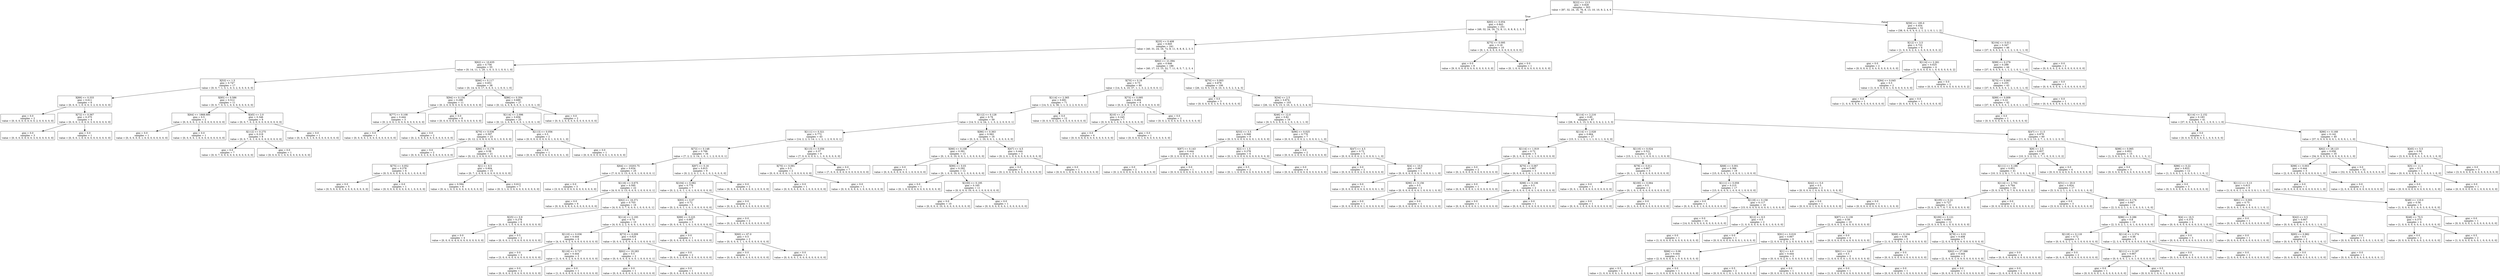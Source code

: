 digraph Tree {
node [shape=box] ;
0 [label="X[22] <= 13.5\ngini = 0.828\nsamples = 303\nvalue = [87, 32, 24, 16, 76, 8, 13, 10, 10, 9, 2, 4, 6\n6]"] ;
1 [label="X[83] <= 0.054\ngini = 0.843\nsamples = 251\nvalue = [49, 32, 24, 16, 72, 8, 11, 9, 8, 8, 2, 3, 5\n4]"] ;
0 -> 1 [labeldistance=2.5, labelangle=45, headlabel="True"] ;
2 [label="X[25] <= 0.408\ngini = 0.845\nsamples = 241\nvalue = [40, 31, 24, 16, 72, 8, 11, 9, 8, 8, 2, 3, 5\n4]"] ;
1 -> 2 ;
3 [label="X[62] <= 10.635\ngini = 0.756\nsamples = 55\nvalue = [0, 14, 11, 1, 20, 1, 0, 3, 3, 1, 0, 0, 1, 0]"] ;
2 -> 3 ;
4 [label="X[53] <= 1.5\ngini = 0.747\nsamples = 17\nvalue = [0, 0, 7, 1, 3, 1, 0, 3, 2, 0, 0, 0, 0, 0]"] ;
3 -> 4 ;
5 [label="X[89] <= 0.333\ngini = 0.611\nsamples = 6\nvalue = [0, 0, 0, 1, 0, 0, 0, 3, 2, 0, 0, 0, 0, 0]"] ;
4 -> 5 ;
6 [label="gini = 0.0\nsamples = 2\nvalue = [0, 0, 0, 0, 0, 0, 0, 0, 2, 0, 0, 0, 0, 0]"] ;
5 -> 6 ;
7 [label="X[72] <= 0.367\ngini = 0.375\nsamples = 4\nvalue = [0, 0, 0, 1, 0, 0, 0, 3, 0, 0, 0, 0, 0, 0]"] ;
5 -> 7 ;
8 [label="gini = 0.0\nsamples = 3\nvalue = [0, 0, 0, 0, 0, 0, 0, 3, 0, 0, 0, 0, 0, 0]"] ;
7 -> 8 ;
9 [label="gini = 0.0\nsamples = 1\nvalue = [0, 0, 0, 1, 0, 0, 0, 0, 0, 0, 0, 0, 0, 0]"] ;
7 -> 9 ;
10 [label="X[85] <= 0.586\ngini = 0.512\nsamples = 11\nvalue = [0, 0, 7, 0, 3, 1, 0, 0, 0, 0, 0, 0, 0, 0]"] ;
4 -> 10 ;
11 [label="X[64] <= 1868.685\ngini = 0.5\nsamples = 2\nvalue = [0, 0, 0, 0, 1, 1, 0, 0, 0, 0, 0, 0, 0, 0]"] ;
10 -> 11 ;
12 [label="gini = 0.0\nsamples = 1\nvalue = [0, 0, 0, 0, 0, 1, 0, 0, 0, 0, 0, 0, 0, 0]"] ;
11 -> 12 ;
13 [label="gini = 0.0\nsamples = 1\nvalue = [0, 0, 0, 0, 1, 0, 0, 0, 0, 0, 0, 0, 0, 0]"] ;
11 -> 13 ;
14 [label="X[45] <= 2.0\ngini = 0.346\nsamples = 9\nvalue = [0, 0, 7, 0, 2, 0, 0, 0, 0, 0, 0, 0, 0, 0]"] ;
10 -> 14 ;
15 [label="X[112] <= 0.275\ngini = 0.219\nsamples = 8\nvalue = [0, 0, 7, 0, 1, 0, 0, 0, 0, 0, 0, 0, 0, 0]"] ;
14 -> 15 ;
16 [label="gini = 0.0\nsamples = 7\nvalue = [0, 0, 7, 0, 0, 0, 0, 0, 0, 0, 0, 0, 0, 0]"] ;
15 -> 16 ;
17 [label="gini = 0.0\nsamples = 1\nvalue = [0, 0, 0, 0, 1, 0, 0, 0, 0, 0, 0, 0, 0, 0]"] ;
15 -> 17 ;
18 [label="gini = 0.0\nsamples = 1\nvalue = [0, 0, 0, 0, 1, 0, 0, 0, 0, 0, 0, 0, 0, 0]"] ;
14 -> 18 ;
19 [label="X[66] <= 0.117\ngini = 0.651\nsamples = 38\nvalue = [0, 14, 4, 0, 17, 0, 0, 0, 1, 1, 0, 0, 1, 0]"] ;
3 -> 19 ;
20 [label="X[94] <= 0.134\ngini = 0.298\nsamples = 11\nvalue = [0, 2, 0, 0, 9, 0, 0, 0, 0, 0, 0, 0, 0, 0]"] ;
19 -> 20 ;
21 [label="X[77] <= 0.108\ngini = 0.444\nsamples = 3\nvalue = [0, 2, 0, 0, 1, 0, 0, 0, 0, 0, 0, 0, 0, 0]"] ;
20 -> 21 ;
22 [label="gini = 0.0\nsamples = 1\nvalue = [0, 0, 0, 0, 1, 0, 0, 0, 0, 0, 0, 0, 0, 0]"] ;
21 -> 22 ;
23 [label="gini = 0.0\nsamples = 2\nvalue = [0, 2, 0, 0, 0, 0, 0, 0, 0, 0, 0, 0, 0, 0]"] ;
21 -> 23 ;
24 [label="gini = 0.0\nsamples = 8\nvalue = [0, 0, 0, 0, 8, 0, 0, 0, 0, 0, 0, 0, 0, 0]"] ;
20 -> 24 ;
25 [label="X[86] <= 0.354\ngini = 0.689\nsamples = 27\nvalue = [0, 12, 4, 0, 8, 0, 0, 0, 1, 1, 0, 0, 1, 0]"] ;
19 -> 25 ;
26 [label="X[114] <= 2.096\ngini = 0.656\nsamples = 25\nvalue = [0, 12, 2, 0, 8, 0, 0, 0, 1, 1, 0, 0, 1, 0]"] ;
25 -> 26 ;
27 [label="X[70] <= 0.036\ngini = 0.597\nsamples = 23\nvalue = [0, 12, 2, 0, 8, 0, 0, 0, 0, 1, 0, 0, 0, 0]"] ;
26 -> 27 ;
28 [label="gini = 0.0\nsamples = 2\nvalue = [0, 0, 0, 0, 2, 0, 0, 0, 0, 0, 0, 0, 0, 0]"] ;
27 -> 28 ;
29 [label="X[86] <= 0.178\ngini = 0.58\nsamples = 21\nvalue = [0, 12, 2, 0, 6, 0, 0, 0, 0, 1, 0, 0, 0, 0]"] ;
27 -> 29 ;
30 [label="X[75] <= 0.052\ngini = 0.278\nsamples = 6\nvalue = [0, 5, 0, 0, 0, 0, 0, 0, 0, 1, 0, 0, 0, 0]"] ;
29 -> 30 ;
31 [label="gini = 0.0\nsamples = 5\nvalue = [0, 5, 0, 0, 0, 0, 0, 0, 0, 0, 0, 0, 0, 0]"] ;
30 -> 31 ;
32 [label="gini = 0.0\nsamples = 1\nvalue = [0, 0, 0, 0, 0, 0, 0, 0, 0, 1, 0, 0, 0, 0]"] ;
30 -> 32 ;
33 [label="X[1] <= 8.5\ngini = 0.604\nsamples = 15\nvalue = [0, 7, 2, 0, 6, 0, 0, 0, 0, 0, 0, 0, 0, 0]"] ;
29 -> 33 ;
34 [label="gini = 0.594\nsamples = 8\nvalue = [0, 4, 1, 0, 3, 0, 0, 0, 0, 0, 0, 0, 0, 0]"] ;
33 -> 34 ;
35 [label="gini = 0.612\nsamples = 7\nvalue = [0, 3, 1, 0, 3, 0, 0, 0, 0, 0, 0, 0, 0, 0]"] ;
33 -> 35 ;
36 [label="X[113] <= 0.056\ngini = 0.5\nsamples = 2\nvalue = [0, 0, 0, 0, 0, 0, 0, 0, 1, 0, 0, 0, 1, 0]"] ;
26 -> 36 ;
37 [label="gini = 0.0\nsamples = 1\nvalue = [0, 0, 0, 0, 0, 0, 0, 0, 0, 0, 0, 0, 1, 0]"] ;
36 -> 37 ;
38 [label="gini = 0.0\nsamples = 1\nvalue = [0, 0, 0, 0, 0, 0, 0, 0, 1, 0, 0, 0, 0, 0]"] ;
36 -> 38 ;
39 [label="gini = 0.0\nsamples = 2\nvalue = [0, 0, 2, 0, 0, 0, 0, 0, 0, 0, 0, 0, 0, 0]"] ;
25 -> 39 ;
40 [label="X[62] <= 21.094\ngini = 0.846\nsamples = 186\nvalue = [40, 17, 13, 15, 52, 7, 11, 6, 5, 7, 2, 3, 4\n4]"] ;
2 -> 40 ;
41 [label="X[70] <= 0.16\ngini = 0.73\nsamples = 80\nvalue = [14, 5, 4, 10, 37, 1, 1, 3, 2, 2, 0, 0, 0, 1]"] ;
40 -> 41 ;
42 [label="X[114] <= 2.365\ngini = 0.691\nsamples = 71\nvalue = [14, 5, 2, 4, 36, 1, 1, 3, 2, 2, 0, 0, 0, 1]"] ;
41 -> 42 ;
43 [label="X[112] <= 0.128\ngini = 0.76\nsamples = 59\nvalue = [14, 5, 2, 4, 24, 1, 1, 3, 2, 2, 0, 0, 0, 1]"] ;
42 -> 43 ;
44 [label="X[111] <= 0.321\ngini = 0.772\nsamples = 43\nvalue = [14, 2, 2, 3, 14, 1, 1, 2, 1, 2, 0, 0, 0, 1]"] ;
43 -> 44 ;
45 [label="X[72] <= 0.148\ngini = 0.766\nsamples = 34\nvalue = [7, 2, 2, 3, 14, 1, 0, 1, 1, 2, 0, 0, 0, 1]"] ;
44 -> 45 ;
46 [label="X[64] <= 10203.75\ngini = 0.634\nsamples = 25\nvalue = [7, 0, 0, 3, 13, 0, 0, 0, 1, 0, 0, 0, 0, 1]"] ;
45 -> 46 ;
47 [label="gini = 0.0\nsamples = 3\nvalue = [3, 0, 0, 0, 0, 0, 0, 0, 0, 0, 0, 0, 0, 0]"] ;
46 -> 47 ;
48 [label="X[116] <= 0.675\ngini = 0.595\nsamples = 22\nvalue = [4, 0, 0, 3, 13, 0, 0, 0, 1, 0, 0, 0, 0, 1]"] ;
46 -> 48 ;
49 [label="gini = 0.0\nsamples = 6\nvalue = [0, 0, 0, 0, 6, 0, 0, 0, 0, 0, 0, 0, 0, 0]"] ;
48 -> 49 ;
50 [label="X[62] <= 16.371\ngini = 0.703\nsamples = 16\nvalue = [4, 0, 0, 3, 7, 0, 0, 0, 1, 0, 0, 0, 0, 1]"] ;
48 -> 50 ;
51 [label="X[25] <= 0.9\ngini = 0.278\nsamples = 6\nvalue = [0, 0, 0, 1, 5, 0, 0, 0, 0, 0, 0, 0, 0, 0]"] ;
50 -> 51 ;
52 [label="gini = 0.0\nsamples = 4\nvalue = [0, 0, 0, 0, 4, 0, 0, 0, 0, 0, 0, 0, 0, 0]"] ;
51 -> 52 ;
53 [label="gini = 0.5\nsamples = 2\nvalue = [0, 0, 0, 1, 1, 0, 0, 0, 0, 0, 0, 0, 0, 0]"] ;
51 -> 53 ;
54 [label="X[114] <= 2.193\ngini = 0.74\nsamples = 10\nvalue = [4, 0, 0, 2, 2, 0, 0, 0, 1, 0, 0, 0, 0, 1]"] ;
50 -> 54 ;
55 [label="X[110] <= 0.036\ngini = 0.444\nsamples = 6\nvalue = [4, 0, 0, 0, 2, 0, 0, 0, 0, 0, 0, 0, 0, 0]"] ;
54 -> 55 ;
56 [label="gini = 0.0\nsamples = 3\nvalue = [3, 0, 0, 0, 0, 0, 0, 0, 0, 0, 0, 0, 0, 0]"] ;
55 -> 56 ;
57 [label="X[116] <= 0.727\ngini = 0.444\nsamples = 3\nvalue = [1, 0, 0, 0, 2, 0, 0, 0, 0, 0, 0, 0, 0, 0]"] ;
55 -> 57 ;
58 [label="gini = 0.0\nsamples = 2\nvalue = [0, 0, 0, 0, 2, 0, 0, 0, 0, 0, 0, 0, 0, 0]"] ;
57 -> 58 ;
59 [label="gini = 0.0\nsamples = 1\nvalue = [1, 0, 0, 0, 0, 0, 0, 0, 0, 0, 0, 0, 0, 0]"] ;
57 -> 59 ;
60 [label="X[73] <= 0.009\ngini = 0.625\nsamples = 4\nvalue = [0, 0, 0, 2, 0, 0, 0, 0, 1, 0, 0, 0, 0, 1]"] ;
54 -> 60 ;
61 [label="X[62] <= 19.283\ngini = 0.5\nsamples = 2\nvalue = [0, 0, 0, 0, 0, 0, 0, 0, 1, 0, 0, 0, 0, 1]"] ;
60 -> 61 ;
62 [label="gini = 0.0\nsamples = 1\nvalue = [0, 0, 0, 0, 0, 0, 0, 0, 1, 0, 0, 0, 0, 0]"] ;
61 -> 62 ;
63 [label="gini = 0.0\nsamples = 1\nvalue = [0, 0, 0, 0, 0, 0, 0, 0, 0, 0, 0, 0, 0, 1]"] ;
61 -> 63 ;
64 [label="gini = 0.0\nsamples = 2\nvalue = [0, 0, 0, 2, 0, 0, 0, 0, 0, 0, 0, 0, 0, 0]"] ;
60 -> 64 ;
65 [label="X[87] <= 0.16\ngini = 0.815\nsamples = 9\nvalue = [0, 2, 2, 0, 1, 1, 0, 1, 0, 2, 0, 0, 0, 0]"] ;
45 -> 65 ;
66 [label="X[104] <= 0.082\ngini = 0.776\nsamples = 7\nvalue = [0, 2, 2, 0, 1, 1, 0, 1, 0, 0, 0, 0, 0, 0]"] ;
65 -> 66 ;
67 [label="X[93] <= 0.07\ngini = 0.72\nsamples = 5\nvalue = [0, 2, 0, 0, 1, 1, 0, 1, 0, 0, 0, 0, 0, 0]"] ;
66 -> 67 ;
68 [label="X[89] <= 0.225\ngini = 0.667\nsamples = 3\nvalue = [0, 0, 0, 0, 1, 1, 0, 1, 0, 0, 0, 0, 0, 0]"] ;
67 -> 68 ;
69 [label="gini = 0.0\nsamples = 1\nvalue = [0, 0, 0, 0, 0, 0, 0, 1, 0, 0, 0, 0, 0, 0]"] ;
68 -> 69 ;
70 [label="X[60] <= 67.0\ngini = 0.5\nsamples = 2\nvalue = [0, 0, 0, 0, 1, 1, 0, 0, 0, 0, 0, 0, 0, 0]"] ;
68 -> 70 ;
71 [label="gini = 0.0\nsamples = 1\nvalue = [0, 0, 0, 0, 0, 1, 0, 0, 0, 0, 0, 0, 0, 0]"] ;
70 -> 71 ;
72 [label="gini = 0.0\nsamples = 1\nvalue = [0, 0, 0, 0, 1, 0, 0, 0, 0, 0, 0, 0, 0, 0]"] ;
70 -> 72 ;
73 [label="gini = 0.0\nsamples = 2\nvalue = [0, 2, 0, 0, 0, 0, 0, 0, 0, 0, 0, 0, 0, 0]"] ;
67 -> 73 ;
74 [label="gini = 0.0\nsamples = 2\nvalue = [0, 0, 2, 0, 0, 0, 0, 0, 0, 0, 0, 0, 0, 0]"] ;
66 -> 74 ;
75 [label="gini = 0.0\nsamples = 2\nvalue = [0, 0, 0, 0, 0, 0, 0, 0, 0, 2, 0, 0, 0, 0]"] ;
65 -> 75 ;
76 [label="X[113] <= 0.056\ngini = 0.37\nsamples = 9\nvalue = [7, 0, 0, 0, 0, 0, 1, 1, 0, 0, 0, 0, 0, 0]"] ;
44 -> 76 ;
77 [label="X[70] <= 0.091\ngini = 0.5\nsamples = 2\nvalue = [0, 0, 0, 0, 0, 0, 1, 1, 0, 0, 0, 0, 0, 0]"] ;
76 -> 77 ;
78 [label="gini = 0.0\nsamples = 1\nvalue = [0, 0, 0, 0, 0, 0, 0, 1, 0, 0, 0, 0, 0, 0]"] ;
77 -> 78 ;
79 [label="gini = 0.0\nsamples = 1\nvalue = [0, 0, 0, 0, 0, 0, 1, 0, 0, 0, 0, 0, 0, 0]"] ;
77 -> 79 ;
80 [label="gini = 0.0\nsamples = 7\nvalue = [7, 0, 0, 0, 0, 0, 0, 0, 0, 0, 0, 0, 0, 0]"] ;
76 -> 80 ;
81 [label="X[86] <= 0.363\ngini = 0.562\nsamples = 16\nvalue = [0, 3, 0, 1, 10, 0, 0, 1, 1, 0, 0, 0, 0, 0]"] ;
43 -> 81 ;
82 [label="X[66] <= 0.108\ngini = 0.391\nsamples = 13\nvalue = [0, 1, 0, 0, 10, 0, 0, 1, 1, 0, 0, 0, 0, 0]"] ;
81 -> 82 ;
83 [label="gini = 0.0\nsamples = 1\nvalue = [0, 0, 0, 0, 0, 0, 0, 0, 1, 0, 0, 0, 0, 0]"] ;
82 -> 83 ;
84 [label="X[90] <= 0.03\ngini = 0.292\nsamples = 12\nvalue = [0, 1, 0, 0, 10, 0, 0, 1, 0, 0, 0, 0, 0, 0]"] ;
82 -> 84 ;
85 [label="gini = 0.0\nsamples = 1\nvalue = [0, 1, 0, 0, 0, 0, 0, 0, 0, 0, 0, 0, 0, 0]"] ;
84 -> 85 ;
86 [label="X[100] <= 0.195\ngini = 0.165\nsamples = 11\nvalue = [0, 0, 0, 0, 10, 0, 0, 1, 0, 0, 0, 0, 0, 0]"] ;
84 -> 86 ;
87 [label="gini = 0.0\nsamples = 10\nvalue = [0, 0, 0, 0, 10, 0, 0, 0, 0, 0, 0, 0, 0, 0]"] ;
86 -> 87 ;
88 [label="gini = 0.0\nsamples = 1\nvalue = [0, 0, 0, 0, 0, 0, 0, 1, 0, 0, 0, 0, 0, 0]"] ;
86 -> 88 ;
89 [label="X[47] <= 4.5\ngini = 0.444\nsamples = 3\nvalue = [0, 2, 0, 1, 0, 0, 0, 0, 0, 0, 0, 0, 0, 0]"] ;
81 -> 89 ;
90 [label="gini = 0.0\nsamples = 2\nvalue = [0, 2, 0, 0, 0, 0, 0, 0, 0, 0, 0, 0, 0, 0]"] ;
89 -> 90 ;
91 [label="gini = 0.0\nsamples = 1\nvalue = [0, 0, 0, 1, 0, 0, 0, 0, 0, 0, 0, 0, 0, 0]"] ;
89 -> 91 ;
92 [label="gini = 0.0\nsamples = 12\nvalue = [0, 0, 0, 0, 12, 0, 0, 0, 0, 0, 0, 0, 0, 0]"] ;
42 -> 92 ;
93 [label="X[73] <= 0.095\ngini = 0.494\nsamples = 9\nvalue = [0, 0, 2, 6, 1, 0, 0, 0, 0, 0, 0, 0, 0, 0]"] ;
41 -> 93 ;
94 [label="X[10] <= 2.5\ngini = 0.245\nsamples = 7\nvalue = [0, 0, 0, 6, 1, 0, 0, 0, 0, 0, 0, 0, 0, 0]"] ;
93 -> 94 ;
95 [label="gini = 0.0\nsamples = 6\nvalue = [0, 0, 0, 6, 0, 0, 0, 0, 0, 0, 0, 0, 0, 0]"] ;
94 -> 95 ;
96 [label="gini = 0.0\nsamples = 1\nvalue = [0, 0, 0, 0, 1, 0, 0, 0, 0, 0, 0, 0, 0, 0]"] ;
94 -> 96 ;
97 [label="gini = 0.0\nsamples = 2\nvalue = [0, 0, 2, 0, 0, 0, 0, 0, 0, 0, 0, 0, 0, 0]"] ;
93 -> 97 ;
98 [label="X[70] <= 0.003\ngini = 0.878\nsamples = 106\nvalue = [26, 12, 9, 5, 15, 6, 10, 3, 3, 5, 2, 3, 4, 3]"] ;
40 -> 98 ;
99 [label="gini = 0.0\nsamples = 3\nvalue = [0, 0, 0, 0, 0, 3, 0, 0, 0, 0, 0, 0, 0, 0]"] ;
98 -> 99 ;
100 [label="X[34] <= 2.5\ngini = 0.874\nsamples = 103\nvalue = [26, 12, 9, 5, 15, 3, 10, 3, 3, 5, 2, 3, 4, 3]"] ;
98 -> 100 ;
101 [label="X[46] <= 12.0\ngini = 0.82\nsamples = 16\nvalue = [0, 3, 5, 2, 0, 0, 2, 1, 0, 1, 0, 1, 1, 0]"] ;
100 -> 101 ;
102 [label="X[53] <= 3.5\ngini = 0.568\nsamples = 9\nvalue = [0, 3, 5, 0, 0, 0, 0, 0, 0, 1, 0, 0, 0, 0]"] ;
101 -> 102 ;
103 [label="X[87] <= 0.143\ngini = 0.444\nsamples = 3\nvalue = [0, 2, 0, 0, 0, 0, 0, 0, 0, 1, 0, 0, 0, 0]"] ;
102 -> 103 ;
104 [label="gini = 0.0\nsamples = 2\nvalue = [0, 2, 0, 0, 0, 0, 0, 0, 0, 0, 0, 0, 0, 0]"] ;
103 -> 104 ;
105 [label="gini = 0.0\nsamples = 1\nvalue = [0, 0, 0, 0, 0, 0, 0, 0, 0, 1, 0, 0, 0, 0]"] ;
103 -> 105 ;
106 [label="X[2] <= 1.5\ngini = 0.278\nsamples = 6\nvalue = [0, 1, 5, 0, 0, 0, 0, 0, 0, 0, 0, 0, 0, 0]"] ;
102 -> 106 ;
107 [label="gini = 0.5\nsamples = 2\nvalue = [0, 1, 1, 0, 0, 0, 0, 0, 0, 0, 0, 0, 0, 0]"] ;
106 -> 107 ;
108 [label="gini = 0.0\nsamples = 4\nvalue = [0, 0, 4, 0, 0, 0, 0, 0, 0, 0, 0, 0, 0, 0]"] ;
106 -> 108 ;
109 [label="X[96] <= 0.025\ngini = 0.776\nsamples = 7\nvalue = [0, 0, 0, 2, 0, 0, 2, 1, 0, 0, 0, 1, 1, 0]"] ;
101 -> 109 ;
110 [label="gini = 0.0\nsamples = 2\nvalue = [0, 0, 0, 2, 0, 0, 0, 0, 0, 0, 0, 0, 0, 0]"] ;
109 -> 110 ;
111 [label="X[47] <= 4.5\ngini = 0.72\nsamples = 5\nvalue = [0, 0, 0, 0, 0, 0, 2, 1, 0, 0, 0, 1, 1, 0]"] ;
109 -> 111 ;
112 [label="gini = 0.0\nsamples = 2\nvalue = [0, 0, 0, 0, 0, 0, 2, 0, 0, 0, 0, 0, 0, 0]"] ;
111 -> 112 ;
113 [label="X[4] <= 10.0\ngini = 0.667\nsamples = 3\nvalue = [0, 0, 0, 0, 0, 0, 0, 1, 0, 0, 0, 1, 1, 0]"] ;
111 -> 113 ;
114 [label="gini = 0.0\nsamples = 1\nvalue = [0, 0, 0, 0, 0, 0, 0, 0, 0, 0, 0, 0, 1, 0]"] ;
113 -> 114 ;
115 [label="X[96] <= 0.156\ngini = 0.5\nsamples = 2\nvalue = [0, 0, 0, 0, 0, 0, 0, 1, 0, 0, 0, 1, 0, 0]"] ;
113 -> 115 ;
116 [label="gini = 0.0\nsamples = 1\nvalue = [0, 0, 0, 0, 0, 0, 0, 1, 0, 0, 0, 0, 0, 0]"] ;
115 -> 116 ;
117 [label="gini = 0.0\nsamples = 1\nvalue = [0, 0, 0, 0, 0, 0, 0, 0, 0, 0, 0, 1, 0, 0]"] ;
115 -> 117 ;
118 [label="X[114] <= 2.216\ngini = 0.85\nsamples = 87\nvalue = [26, 9, 4, 3, 15, 3, 8, 2, 3, 4, 2, 2, 3, 3]"] ;
100 -> 118 ;
119 [label="X[114] <= 2.028\ngini = 0.664\nsamples = 27\nvalue = [15, 3, 1, 1, 2, 1, 1, 1, 0, 1, 1, 0, 0, 0]"] ;
118 -> 119 ;
120 [label="X[114] <= 1.919\ngini = 0.72\nsamples = 5\nvalue = [0, 2, 0, 0, 1, 0, 1, 1, 0, 0, 0, 0, 0, 0]"] ;
119 -> 120 ;
121 [label="gini = 0.0\nsamples = 2\nvalue = [0, 2, 0, 0, 0, 0, 0, 0, 0, 0, 0, 0, 0, 0]"] ;
120 -> 121 ;
122 [label="X[70] <= 0.067\ngini = 0.667\nsamples = 3\nvalue = [0, 0, 0, 0, 1, 0, 1, 1, 0, 0, 0, 0, 0, 0]"] ;
120 -> 122 ;
123 [label="gini = 0.0\nsamples = 1\nvalue = [0, 0, 0, 0, 0, 0, 1, 0, 0, 0, 0, 0, 0, 0]"] ;
122 -> 123 ;
124 [label="X[98] <= 0.106\ngini = 0.5\nsamples = 2\nvalue = [0, 0, 0, 0, 1, 0, 0, 1, 0, 0, 0, 0, 0, 0]"] ;
122 -> 124 ;
125 [label="gini = 0.0\nsamples = 1\nvalue = [0, 0, 0, 0, 0, 0, 0, 1, 0, 0, 0, 0, 0, 0]"] ;
124 -> 125 ;
126 [label="gini = 0.0\nsamples = 1\nvalue = [0, 0, 0, 0, 1, 0, 0, 0, 0, 0, 0, 0, 0, 0]"] ;
124 -> 126 ;
127 [label="X[110] <= 0.024\ngini = 0.521\nsamples = 22\nvalue = [15, 1, 1, 1, 1, 1, 0, 0, 0, 1, 1, 0, 0, 0]"] ;
119 -> 127 ;
128 [label="X[78] <= 0.011\ngini = 0.667\nsamples = 3\nvalue = [0, 1, 1, 1, 0, 0, 0, 0, 0, 0, 0, 0, 0, 0]"] ;
127 -> 128 ;
129 [label="gini = 0.0\nsamples = 1\nvalue = [0, 0, 1, 0, 0, 0, 0, 0, 0, 0, 0, 0, 0, 0]"] ;
128 -> 129 ;
130 [label="X[100] <= 0.064\ngini = 0.5\nsamples = 2\nvalue = [0, 1, 0, 1, 0, 0, 0, 0, 0, 0, 0, 0, 0, 0]"] ;
128 -> 130 ;
131 [label="gini = 0.0\nsamples = 1\nvalue = [0, 0, 0, 1, 0, 0, 0, 0, 0, 0, 0, 0, 0, 0]"] ;
130 -> 131 ;
132 [label="gini = 0.0\nsamples = 1\nvalue = [0, 1, 0, 0, 0, 0, 0, 0, 0, 0, 0, 0, 0, 0]"] ;
130 -> 132 ;
133 [label="X[68] <= 0.001\ngini = 0.366\nsamples = 19\nvalue = [15, 0, 0, 0, 1, 1, 0, 0, 0, 1, 1, 0, 0, 0]"] ;
127 -> 133 ;
134 [label="X[111] <= 0.059\ngini = 0.215\nsamples = 17\nvalue = [15, 0, 0, 0, 0, 1, 0, 0, 0, 1, 0, 0, 0, 0]"] ;
133 -> 134 ;
135 [label="gini = 0.0\nsamples = 1\nvalue = [0, 0, 0, 0, 0, 1, 0, 0, 0, 0, 0, 0, 0, 0]"] ;
134 -> 135 ;
136 [label="X[118] <= 0.158\ngini = 0.117\nsamples = 16\nvalue = [15, 0, 0, 0, 0, 0, 0, 0, 0, 1, 0, 0, 0, 0]"] ;
134 -> 136 ;
137 [label="gini = 0.0\nsamples = 14\nvalue = [14, 0, 0, 0, 0, 0, 0, 0, 0, 0, 0, 0, 0, 0]"] ;
136 -> 137 ;
138 [label="X[12] <= 8.5\ngini = 0.5\nsamples = 2\nvalue = [1, 0, 0, 0, 0, 0, 0, 0, 0, 1, 0, 0, 0, 0]"] ;
136 -> 138 ;
139 [label="gini = 0.0\nsamples = 1\nvalue = [1, 0, 0, 0, 0, 0, 0, 0, 0, 0, 0, 0, 0, 0]"] ;
138 -> 139 ;
140 [label="gini = 0.0\nsamples = 1\nvalue = [0, 0, 0, 0, 0, 0, 0, 0, 0, 1, 0, 0, 0, 0]"] ;
138 -> 140 ;
141 [label="X[42] <= 5.0\ngini = 0.5\nsamples = 2\nvalue = [0, 0, 0, 0, 1, 0, 0, 0, 0, 0, 1, 0, 0, 0]"] ;
133 -> 141 ;
142 [label="gini = 0.0\nsamples = 1\nvalue = [0, 0, 0, 0, 1, 0, 0, 0, 0, 0, 0, 0, 0, 0]"] ;
141 -> 142 ;
143 [label="gini = 0.0\nsamples = 1\nvalue = [0, 0, 0, 0, 0, 0, 0, 0, 0, 0, 1, 0, 0, 0]"] ;
141 -> 143 ;
144 [label="X[47] <= 11.5\ngini = 0.879\nsamples = 60\nvalue = [11, 6, 3, 2, 13, 2, 7, 1, 3, 3, 1, 2, 3, 3]"] ;
118 -> 144 ;
145 [label="X[9] <= 2.5\ngini = 0.837\nsamples = 45\nvalue = [10, 3, 3, 2, 12, 1, 7, 1, 0, 3, 0, 1, 0, 2]"] ;
144 -> 145 ;
146 [label="X[111] <= 0.188\ngini = 0.851\nsamples = 41\nvalue = [10, 3, 3, 2, 8, 1, 7, 1, 0, 3, 0, 1, 0, 2]"] ;
145 -> 146 ;
147 [label="X[114] <= 2.702\ngini = 0.764\nsamples = 24\nvalue = [5, 0, 3, 0, 7, 0, 7, 0, 0, 0, 0, 0, 0, 2]"] ;
146 -> 147 ;
148 [label="X[105] <= 0.22\ngini = 0.727\nsamples = 22\nvalue = [5, 0, 3, 0, 7, 0, 7, 0, 0, 0, 0, 0, 0, 0]"] ;
147 -> 148 ;
149 [label="X[87] <= 0.139\ngini = 0.56\nsamples = 10\nvalue = [2, 0, 0, 0, 2, 0, 6, 0, 0, 0, 0, 0, 0, 0]"] ;
148 -> 149 ;
150 [label="X[91] <= 0.019\ngini = 0.667\nsamples = 6\nvalue = [2, 0, 0, 0, 2, 0, 2, 0, 0, 0, 0, 0, 0, 0]"] ;
149 -> 150 ;
151 [label="X[66] <= 0.06\ngini = 0.444\nsamples = 3\nvalue = [2, 0, 0, 0, 0, 0, 1, 0, 0, 0, 0, 0, 0, 0]"] ;
150 -> 151 ;
152 [label="gini = 0.5\nsamples = 2\nvalue = [1, 0, 0, 0, 0, 0, 1, 0, 0, 0, 0, 0, 0, 0]"] ;
151 -> 152 ;
153 [label="gini = 0.0\nsamples = 1\nvalue = [1, 0, 0, 0, 0, 0, 0, 0, 0, 0, 0, 0, 0, 0]"] ;
151 -> 153 ;
154 [label="X[1] <= 4.0\ngini = 0.444\nsamples = 3\nvalue = [0, 0, 0, 0, 2, 0, 1, 0, 0, 0, 0, 0, 0, 0]"] ;
150 -> 154 ;
155 [label="gini = 0.5\nsamples = 2\nvalue = [0, 0, 0, 0, 1, 0, 1, 0, 0, 0, 0, 0, 0, 0]"] ;
154 -> 155 ;
156 [label="gini = 0.0\nsamples = 1\nvalue = [0, 0, 0, 0, 1, 0, 0, 0, 0, 0, 0, 0, 0, 0]"] ;
154 -> 156 ;
157 [label="gini = 0.0\nsamples = 4\nvalue = [0, 0, 0, 0, 0, 0, 4, 0, 0, 0, 0, 0, 0, 0]"] ;
149 -> 157 ;
158 [label="X[100] <= 0.121\ngini = 0.694\nsamples = 12\nvalue = [3, 0, 3, 0, 5, 0, 1, 0, 0, 0, 0, 0, 0, 0]"] ;
148 -> 158 ;
159 [label="X[69] <= 0.104\ngini = 0.56\nsamples = 5\nvalue = [1, 0, 3, 0, 0, 0, 1, 0, 0, 0, 0, 0, 0, 0]"] ;
158 -> 159 ;
160 [label="X[61] <= 14.0\ngini = 0.5\nsamples = 2\nvalue = [1, 0, 0, 0, 0, 0, 1, 0, 0, 0, 0, 0, 0, 0]"] ;
159 -> 160 ;
161 [label="gini = 0.0\nsamples = 1\nvalue = [1, 0, 0, 0, 0, 0, 0, 0, 0, 0, 0, 0, 0, 0]"] ;
160 -> 161 ;
162 [label="gini = 0.0\nsamples = 1\nvalue = [0, 0, 0, 0, 0, 0, 1, 0, 0, 0, 0, 0, 0, 0]"] ;
160 -> 162 ;
163 [label="gini = 0.0\nsamples = 3\nvalue = [0, 0, 3, 0, 0, 0, 0, 0, 0, 0, 0, 0, 0, 0]"] ;
159 -> 163 ;
164 [label="X[78] <= 0.01\ngini = 0.408\nsamples = 7\nvalue = [2, 0, 0, 0, 5, 0, 0, 0, 0, 0, 0, 0, 0, 0]"] ;
158 -> 164 ;
165 [label="X[62] <= 27.388\ngini = 0.444\nsamples = 3\nvalue = [2, 0, 0, 0, 1, 0, 0, 0, 0, 0, 0, 0, 0, 0]"] ;
164 -> 165 ;
166 [label="gini = 0.0\nsamples = 1\nvalue = [0, 0, 0, 0, 1, 0, 0, 0, 0, 0, 0, 0, 0, 0]"] ;
165 -> 166 ;
167 [label="gini = 0.0\nsamples = 2\nvalue = [2, 0, 0, 0, 0, 0, 0, 0, 0, 0, 0, 0, 0, 0]"] ;
165 -> 167 ;
168 [label="gini = 0.0\nsamples = 4\nvalue = [0, 0, 0, 0, 4, 0, 0, 0, 0, 0, 0, 0, 0, 0]"] ;
164 -> 168 ;
169 [label="gini = 0.0\nsamples = 2\nvalue = [0, 0, 0, 0, 0, 0, 0, 0, 0, 0, 0, 0, 0, 2]"] ;
147 -> 169 ;
170 [label="X[51] <= 20.0\ngini = 0.824\nsamples = 17\nvalue = [5, 3, 0, 2, 1, 1, 0, 1, 0, 3, 0, 1, 0, 0]"] ;
146 -> 170 ;
171 [label="gini = 0.0\nsamples = 3\nvalue = [3, 0, 0, 0, 0, 0, 0, 0, 0, 0, 0, 0, 0, 0]"] ;
170 -> 171 ;
172 [label="X[69] <= 0.176\ngini = 0.847\nsamples = 14\nvalue = [2, 3, 0, 2, 1, 1, 0, 1, 0, 3, 0, 1, 0, 0]"] ;
170 -> 172 ;
173 [label="X[86] <= 0.286\ngini = 0.8\nsamples = 10\nvalue = [2, 3, 0, 2, 1, 1, 0, 1, 0, 0, 0, 0, 0, 0]"] ;
172 -> 173 ;
174 [label="X[118] <= 0.118\ngini = 0.72\nsamples = 5\nvalue = [0, 0, 0, 2, 1, 1, 0, 1, 0, 0, 0, 0, 0, 0]"] ;
173 -> 174 ;
175 [label="gini = 0.0\nsamples = 2\nvalue = [0, 0, 0, 2, 0, 0, 0, 0, 0, 0, 0, 0, 0, 0]"] ;
174 -> 175 ;
176 [label="X[111] <= 0.197\ngini = 0.667\nsamples = 3\nvalue = [0, 0, 0, 0, 1, 1, 0, 1, 0, 0, 0, 0, 0, 0]"] ;
174 -> 176 ;
177 [label="gini = 0.0\nsamples = 1\nvalue = [0, 0, 0, 0, 0, 1, 0, 0, 0, 0, 0, 0, 0, 0]"] ;
176 -> 177 ;
178 [label="gini = 0.5\nsamples = 2\nvalue = [0, 0, 0, 0, 1, 0, 0, 1, 0, 0, 0, 0, 0, 0]"] ;
176 -> 178 ;
179 [label="X[114] <= 2.374\ngini = 0.48\nsamples = 5\nvalue = [2, 3, 0, 0, 0, 0, 0, 0, 0, 0, 0, 0, 0, 0]"] ;
173 -> 179 ;
180 [label="gini = 0.0\nsamples = 3\nvalue = [0, 3, 0, 0, 0, 0, 0, 0, 0, 0, 0, 0, 0, 0]"] ;
179 -> 180 ;
181 [label="gini = 0.0\nsamples = 2\nvalue = [2, 0, 0, 0, 0, 0, 0, 0, 0, 0, 0, 0, 0, 0]"] ;
179 -> 181 ;
182 [label="X[4] <= 16.5\ngini = 0.375\nsamples = 4\nvalue = [0, 0, 0, 0, 0, 0, 0, 0, 0, 3, 0, 1, 0, 0]"] ;
172 -> 182 ;
183 [label="gini = 0.0\nsamples = 3\nvalue = [0, 0, 0, 0, 0, 0, 0, 0, 0, 3, 0, 0, 0, 0]"] ;
182 -> 183 ;
184 [label="gini = 0.0\nsamples = 1\nvalue = [0, 0, 0, 0, 0, 0, 0, 0, 0, 0, 0, 1, 0, 0]"] ;
182 -> 184 ;
185 [label="gini = 0.0\nsamples = 4\nvalue = [0, 0, 0, 0, 4, 0, 0, 0, 0, 0, 0, 0, 0, 0]"] ;
145 -> 185 ;
186 [label="X[98] <= 0.065\ngini = 0.853\nsamples = 15\nvalue = [1, 3, 0, 0, 1, 1, 0, 0, 3, 0, 1, 1, 3, 1]"] ;
144 -> 186 ;
187 [label="gini = 0.0\nsamples = 3\nvalue = [0, 0, 0, 0, 0, 0, 0, 0, 0, 0, 0, 0, 3, 0]"] ;
186 -> 187 ;
188 [label="X[86] <= 0.22\ngini = 0.833\nsamples = 12\nvalue = [1, 3, 0, 0, 1, 1, 0, 0, 3, 0, 1, 1, 0, 1]"] ;
186 -> 188 ;
189 [label="gini = 0.0\nsamples = 3\nvalue = [0, 3, 0, 0, 0, 0, 0, 0, 0, 0, 0, 0, 0, 0]"] ;
188 -> 189 ;
190 [label="X[111] <= 0.13\ngini = 0.815\nsamples = 9\nvalue = [1, 0, 0, 0, 1, 1, 0, 0, 3, 0, 1, 1, 0, 1]"] ;
188 -> 190 ;
191 [label="X[81] <= 0.005\ngini = 0.75\nsamples = 4\nvalue = [0, 0, 0, 0, 1, 0, 0, 0, 0, 0, 1, 1, 0, 1]"] ;
190 -> 191 ;
192 [label="gini = 0.0\nsamples = 1\nvalue = [0, 0, 0, 0, 1, 0, 0, 0, 0, 0, 0, 0, 0, 0]"] ;
191 -> 192 ;
193 [label="X[42] <= 0.5\ngini = 0.667\nsamples = 3\nvalue = [0, 0, 0, 0, 0, 0, 0, 0, 0, 0, 1, 1, 0, 1]"] ;
191 -> 193 ;
194 [label="X[85] <= 0.982\ngini = 0.5\nsamples = 2\nvalue = [0, 0, 0, 0, 0, 0, 0, 0, 0, 0, 0, 1, 0, 1]"] ;
193 -> 194 ;
195 [label="gini = 0.0\nsamples = 1\nvalue = [0, 0, 0, 0, 0, 0, 0, 0, 0, 0, 0, 1, 0, 0]"] ;
194 -> 195 ;
196 [label="gini = 0.0\nsamples = 1\nvalue = [0, 0, 0, 0, 0, 0, 0, 0, 0, 0, 0, 0, 0, 1]"] ;
194 -> 196 ;
197 [label="gini = 0.0\nsamples = 1\nvalue = [0, 0, 0, 0, 0, 0, 0, 0, 0, 0, 1, 0, 0, 0]"] ;
193 -> 197 ;
198 [label="X[48] <= 110.0\ngini = 0.56\nsamples = 5\nvalue = [1, 0, 0, 0, 0, 1, 0, 0, 3, 0, 0, 0, 0, 0]"] ;
190 -> 198 ;
199 [label="X[48] <= 70.5\ngini = 0.375\nsamples = 4\nvalue = [1, 0, 0, 0, 0, 0, 0, 0, 3, 0, 0, 0, 0, 0]"] ;
198 -> 199 ;
200 [label="gini = 0.0\nsamples = 2\nvalue = [0, 0, 0, 0, 0, 0, 0, 0, 2, 0, 0, 0, 0, 0]"] ;
199 -> 200 ;
201 [label="gini = 0.5\nsamples = 2\nvalue = [1, 0, 0, 0, 0, 0, 0, 0, 1, 0, 0, 0, 0, 0]"] ;
199 -> 201 ;
202 [label="gini = 0.0\nsamples = 1\nvalue = [0, 0, 0, 0, 0, 1, 0, 0, 0, 0, 0, 0, 0, 0]"] ;
198 -> 202 ;
203 [label="X[75] <= 0.095\ngini = 0.18\nsamples = 10\nvalue = [9, 1, 0, 0, 0, 0, 0, 0, 0, 0, 0, 0, 0, 0]"] ;
1 -> 203 ;
204 [label="gini = 0.0\nsamples = 9\nvalue = [9, 0, 0, 0, 0, 0, 0, 0, 0, 0, 0, 0, 0, 0]"] ;
203 -> 204 ;
205 [label="gini = 0.0\nsamples = 1\nvalue = [0, 1, 0, 0, 0, 0, 0, 0, 0, 0, 0, 0, 0, 0]"] ;
203 -> 205 ;
206 [label="X[59] <= 195.0\ngini = 0.454\nsamples = 52\nvalue = [38, 0, 0, 0, 4, 0, 2, 1, 2, 1, 0, 1, 1, 2]"] ;
0 -> 206 [labeldistance=2.5, labelangle=-45, headlabel="False"] ;
207 [label="X[12] <= 3.5\ngini = 0.722\nsamples = 6\nvalue = [1, 0, 0, 0, 2, 0, 1, 0, 0, 0, 0, 0, 0, 2]"] ;
206 -> 207 ;
208 [label="gini = 0.0\nsamples = 2\nvalue = [0, 0, 0, 0, 2, 0, 0, 0, 0, 0, 0, 0, 0, 0]"] ;
207 -> 208 ;
209 [label="X[114] <= 2.261\ngini = 0.625\nsamples = 4\nvalue = [1, 0, 0, 0, 0, 0, 1, 0, 0, 0, 0, 0, 0, 2]"] ;
207 -> 209 ;
210 [label="X[84] <= 0.045\ngini = 0.5\nsamples = 2\nvalue = [1, 0, 0, 0, 0, 0, 1, 0, 0, 0, 0, 0, 0, 0]"] ;
209 -> 210 ;
211 [label="gini = 0.0\nsamples = 1\nvalue = [1, 0, 0, 0, 0, 0, 0, 0, 0, 0, 0, 0, 0, 0]"] ;
210 -> 211 ;
212 [label="gini = 0.0\nsamples = 1\nvalue = [0, 0, 0, 0, 0, 0, 1, 0, 0, 0, 0, 0, 0, 0]"] ;
210 -> 212 ;
213 [label="gini = 0.0\nsamples = 2\nvalue = [0, 0, 0, 0, 0, 0, 0, 0, 0, 0, 0, 0, 0, 2]"] ;
209 -> 213 ;
214 [label="X[104] <= 0.011\ngini = 0.347\nsamples = 46\nvalue = [37, 0, 0, 0, 2, 0, 1, 1, 2, 1, 0, 1, 1, 0]"] ;
206 -> 214 ;
215 [label="X[99] <= 0.279\ngini = 0.288\nsamples = 44\nvalue = [37, 0, 0, 0, 0, 0, 1, 1, 2, 1, 0, 1, 1, 0]"] ;
214 -> 215 ;
216 [label="X[75] <= 0.063\ngini = 0.255\nsamples = 43\nvalue = [37, 0, 0, 0, 0, 0, 0, 1, 2, 1, 0, 1, 1, 0]"] ;
215 -> 216 ;
217 [label="X[89] <= 0.009\ngini = 0.22\nsamples = 42\nvalue = [37, 0, 0, 0, 0, 0, 0, 1, 2, 0, 0, 1, 1, 0]"] ;
216 -> 217 ;
218 [label="gini = 0.0\nsamples = 1\nvalue = [0, 0, 0, 0, 0, 0, 0, 0, 1, 0, 0, 0, 0, 0]"] ;
217 -> 218 ;
219 [label="X[114] <= 2.152\ngini = 0.183\nsamples = 41\nvalue = [37, 0, 0, 0, 0, 0, 0, 1, 1, 0, 0, 1, 1, 0]"] ;
217 -> 219 ;
220 [label="gini = 0.0\nsamples = 1\nvalue = [0, 0, 0, 0, 0, 0, 0, 0, 1, 0, 0, 0, 0, 0]"] ;
219 -> 220 ;
221 [label="X[86] <= 0.168\ngini = 0.142\nsamples = 40\nvalue = [37, 0, 0, 0, 0, 0, 0, 1, 0, 0, 0, 1, 1, 0]"] ;
219 -> 221 ;
222 [label="X[62] <= 28.123\ngini = 0.056\nsamples = 35\nvalue = [34, 0, 0, 0, 0, 0, 0, 0, 0, 0, 0, 0, 1, 0]"] ;
221 -> 222 ;
223 [label="X[98] <= 0.003\ngini = 0.444\nsamples = 3\nvalue = [2, 0, 0, 0, 0, 0, 0, 0, 0, 0, 0, 0, 1, 0]"] ;
222 -> 223 ;
224 [label="gini = 0.0\nsamples = 1\nvalue = [0, 0, 0, 0, 0, 0, 0, 0, 0, 0, 0, 0, 1, 0]"] ;
223 -> 224 ;
225 [label="gini = 0.0\nsamples = 2\nvalue = [2, 0, 0, 0, 0, 0, 0, 0, 0, 0, 0, 0, 0, 0]"] ;
223 -> 225 ;
226 [label="gini = 0.0\nsamples = 32\nvalue = [32, 0, 0, 0, 0, 0, 0, 0, 0, 0, 0, 0, 0, 0]"] ;
222 -> 226 ;
227 [label="X[45] <= 5.5\ngini = 0.56\nsamples = 5\nvalue = [3, 0, 0, 0, 0, 0, 0, 1, 0, 0, 0, 1, 0, 0]"] ;
221 -> 227 ;
228 [label="X[5] <= 11.5\ngini = 0.5\nsamples = 2\nvalue = [0, 0, 0, 0, 0, 0, 0, 1, 0, 0, 0, 1, 0, 0]"] ;
227 -> 228 ;
229 [label="gini = 0.0\nsamples = 1\nvalue = [0, 0, 0, 0, 0, 0, 0, 0, 0, 0, 0, 1, 0, 0]"] ;
228 -> 229 ;
230 [label="gini = 0.0\nsamples = 1\nvalue = [0, 0, 0, 0, 0, 0, 0, 1, 0, 0, 0, 0, 0, 0]"] ;
228 -> 230 ;
231 [label="gini = 0.0\nsamples = 3\nvalue = [3, 0, 0, 0, 0, 0, 0, 0, 0, 0, 0, 0, 0, 0]"] ;
227 -> 231 ;
232 [label="gini = 0.0\nsamples = 1\nvalue = [0, 0, 0, 0, 0, 0, 0, 0, 0, 1, 0, 0, 0, 0]"] ;
216 -> 232 ;
233 [label="gini = 0.0\nsamples = 1\nvalue = [0, 0, 0, 0, 0, 0, 1, 0, 0, 0, 0, 0, 0, 0]"] ;
215 -> 233 ;
234 [label="gini = 0.0\nsamples = 2\nvalue = [0, 0, 0, 0, 2, 0, 0, 0, 0, 0, 0, 0, 0, 0]"] ;
214 -> 234 ;
}